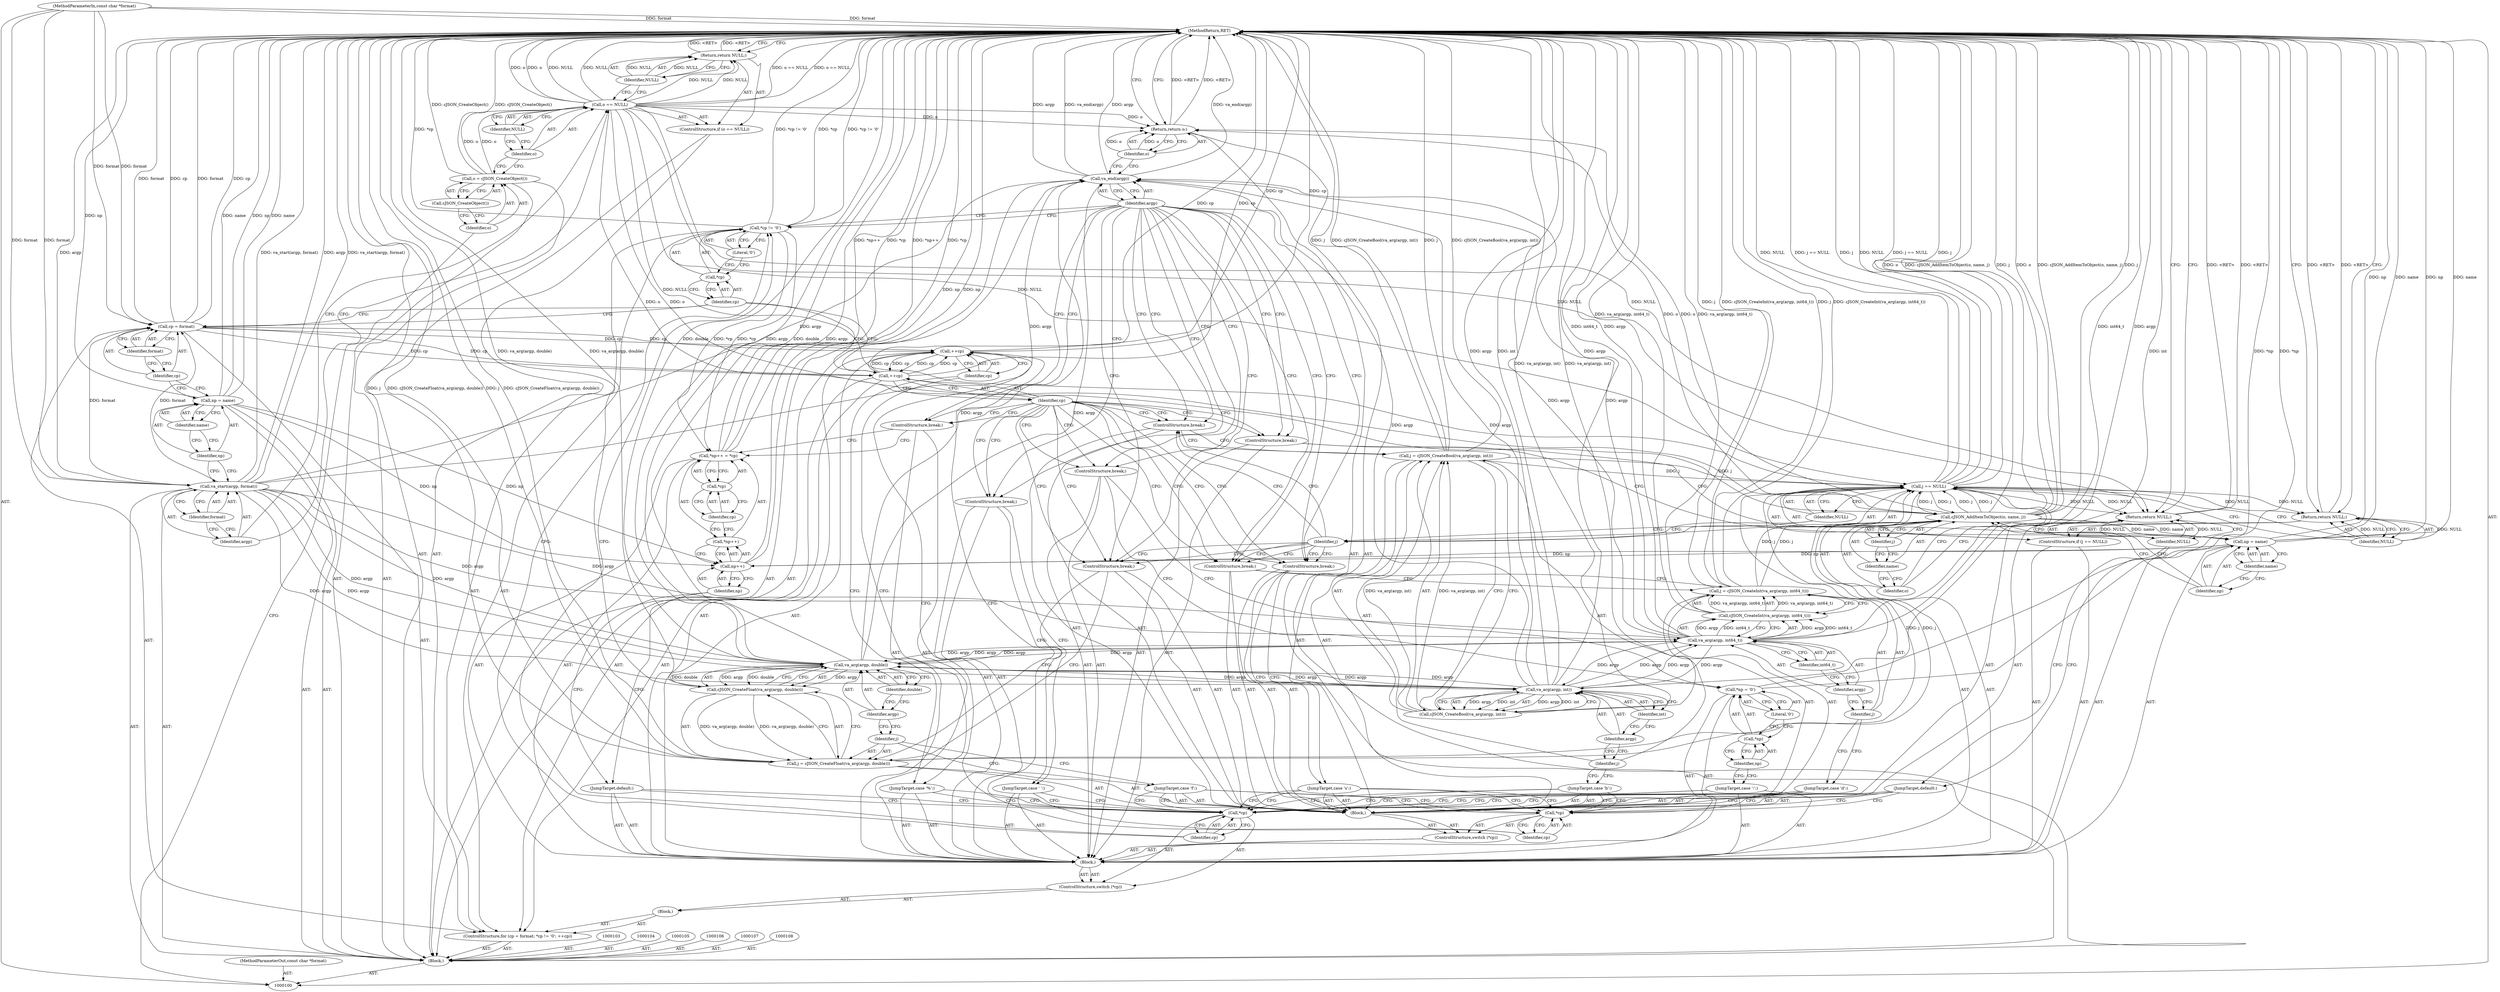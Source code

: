 digraph "1_iperf_91f2fa59e8ed80dfbf400add0164ee0e508e412a_52" {
"1000209" [label="(MethodReturn,RET)"];
"1000101" [label="(MethodParameterIn,const char *format)"];
"1000282" [label="(MethodParameterOut,const char *format)"];
"1000109" [label="(Call,o = cJSON_CreateObject())"];
"1000110" [label="(Identifier,o)"];
"1000111" [label="(Call,cJSON_CreateObject())"];
"1000115" [label="(Identifier,NULL)"];
"1000112" [label="(ControlStructure,if (o == NULL))"];
"1000113" [label="(Call,o == NULL)"];
"1000114" [label="(Identifier,o)"];
"1000117" [label="(Identifier,NULL)"];
"1000116" [label="(Return,return NULL;)"];
"1000119" [label="(Identifier,argp)"];
"1000120" [label="(Identifier,format)"];
"1000118" [label="(Call,va_start(argp, format))"];
"1000121" [label="(Call,np = name)"];
"1000122" [label="(Identifier,np)"];
"1000123" [label="(Identifier,name)"];
"1000127" [label="(Identifier,format)"];
"1000128" [label="(Call,*cp != '\0')"];
"1000129" [label="(Call,*cp)"];
"1000130" [label="(Identifier,cp)"];
"1000131" [label="(Literal,'\0')"];
"1000132" [label="(Call,++cp)"];
"1000133" [label="(Identifier,cp)"];
"1000124" [label="(ControlStructure,for (cp = format; *cp != '\0'; ++cp))"];
"1000134" [label="(Block,)"];
"1000125" [label="(Call,cp = format)"];
"1000126" [label="(Identifier,cp)"];
"1000135" [label="(ControlStructure,switch (*cp))"];
"1000137" [label="(Identifier,cp)"];
"1000138" [label="(Block,)"];
"1000136" [label="(Call,*cp)"];
"1000139" [label="(JumpTarget,case ' ':)"];
"1000140" [label="(ControlStructure,break;)"];
"1000141" [label="(JumpTarget,case ':':)"];
"1000102" [label="(Block,)"];
"1000145" [label="(Literal,'\0')"];
"1000142" [label="(Call,*np = '\0')"];
"1000143" [label="(Call,*np)"];
"1000144" [label="(Identifier,np)"];
"1000146" [label="(ControlStructure,break;)"];
"1000147" [label="(JumpTarget,case '%':)"];
"1000148" [label="(Call,++cp)"];
"1000149" [label="(Identifier,cp)"];
"1000151" [label="(Call,*cp)"];
"1000152" [label="(Identifier,cp)"];
"1000153" [label="(Block,)"];
"1000150" [label="(ControlStructure,switch (*cp))"];
"1000154" [label="(JumpTarget,case 'b':)"];
"1000158" [label="(Call,va_arg(argp, int))"];
"1000155" [label="(Call,j = cJSON_CreateBool(va_arg(argp, int)))"];
"1000156" [label="(Identifier,j)"];
"1000159" [label="(Identifier,argp)"];
"1000160" [label="(Identifier,int)"];
"1000157" [label="(Call,cJSON_CreateBool(va_arg(argp, int)))"];
"1000161" [label="(ControlStructure,break;)"];
"1000162" [label="(JumpTarget,case 'd':)"];
"1000163" [label="(Call,j = cJSON_CreateInt(va_arg(argp, int64_t)))"];
"1000164" [label="(Identifier,j)"];
"1000166" [label="(Call,va_arg(argp, int64_t))"];
"1000167" [label="(Identifier,argp)"];
"1000168" [label="(Identifier,int64_t)"];
"1000165" [label="(Call,cJSON_CreateInt(va_arg(argp, int64_t)))"];
"1000169" [label="(ControlStructure,break;)"];
"1000170" [label="(JumpTarget,case 'f':)"];
"1000171" [label="(Call,j = cJSON_CreateFloat(va_arg(argp, double)))"];
"1000172" [label="(Identifier,j)"];
"1000174" [label="(Call,va_arg(argp, double))"];
"1000175" [label="(Identifier,argp)"];
"1000176" [label="(Identifier,double)"];
"1000173" [label="(Call,cJSON_CreateFloat(va_arg(argp, double)))"];
"1000177" [label="(ControlStructure,break;)"];
"1000178" [label="(JumpTarget,case 's':)"];
"1000179" [label="(ControlStructure,break;)"];
"1000180" [label="(JumpTarget,default:)"];
"1000181" [label="(Return,return NULL;)"];
"1000182" [label="(Identifier,NULL)"];
"1000186" [label="(Identifier,NULL)"];
"1000183" [label="(ControlStructure,if (j == NULL))"];
"1000184" [label="(Call,j == NULL)"];
"1000185" [label="(Identifier,j)"];
"1000187" [label="(Return,return NULL;)"];
"1000188" [label="(Identifier,NULL)"];
"1000190" [label="(Identifier,o)"];
"1000191" [label="(Identifier,name)"];
"1000192" [label="(Identifier,j)"];
"1000189" [label="(Call,cJSON_AddItemToObject(o, name, j))"];
"1000195" [label="(Identifier,name)"];
"1000193" [label="(Call,np = name)"];
"1000194" [label="(Identifier,np)"];
"1000196" [label="(ControlStructure,break;)"];
"1000197" [label="(JumpTarget,default:)"];
"1000202" [label="(Call,*cp)"];
"1000203" [label="(Identifier,cp)"];
"1000198" [label="(Call,*np++ = *cp)"];
"1000199" [label="(Call,*np++)"];
"1000200" [label="(Call,np++)"];
"1000201" [label="(Identifier,np)"];
"1000204" [label="(ControlStructure,break;)"];
"1000206" [label="(Identifier,argp)"];
"1000205" [label="(Call,va_end(argp))"];
"1000208" [label="(Identifier,o)"];
"1000207" [label="(Return,return o;)"];
"1000209" -> "1000100"  [label="AST: "];
"1000209" -> "1000116"  [label="CFG: "];
"1000209" -> "1000181"  [label="CFG: "];
"1000209" -> "1000187"  [label="CFG: "];
"1000209" -> "1000207"  [label="CFG: "];
"1000187" -> "1000209"  [label="DDG: <RET>"];
"1000116" -> "1000209"  [label="DDG: <RET>"];
"1000181" -> "1000209"  [label="DDG: <RET>"];
"1000158" -> "1000209"  [label="DDG: argp"];
"1000158" -> "1000209"  [label="DDG: int"];
"1000184" -> "1000209"  [label="DDG: j"];
"1000184" -> "1000209"  [label="DDG: NULL"];
"1000184" -> "1000209"  [label="DDG: j == NULL"];
"1000189" -> "1000209"  [label="DDG: o"];
"1000189" -> "1000209"  [label="DDG: cJSON_AddItemToObject(o, name, j)"];
"1000189" -> "1000209"  [label="DDG: j"];
"1000125" -> "1000209"  [label="DDG: format"];
"1000125" -> "1000209"  [label="DDG: cp"];
"1000118" -> "1000209"  [label="DDG: va_start(argp, format)"];
"1000118" -> "1000209"  [label="DDG: argp"];
"1000132" -> "1000209"  [label="DDG: cp"];
"1000198" -> "1000209"  [label="DDG: *np++"];
"1000198" -> "1000209"  [label="DDG: *cp"];
"1000166" -> "1000209"  [label="DDG: int64_t"];
"1000166" -> "1000209"  [label="DDG: argp"];
"1000163" -> "1000209"  [label="DDG: j"];
"1000163" -> "1000209"  [label="DDG: cJSON_CreateInt(va_arg(argp, int64_t))"];
"1000171" -> "1000209"  [label="DDG: j"];
"1000171" -> "1000209"  [label="DDG: cJSON_CreateFloat(va_arg(argp, double))"];
"1000193" -> "1000209"  [label="DDG: np"];
"1000193" -> "1000209"  [label="DDG: name"];
"1000200" -> "1000209"  [label="DDG: np"];
"1000155" -> "1000209"  [label="DDG: cJSON_CreateBool(va_arg(argp, int))"];
"1000155" -> "1000209"  [label="DDG: j"];
"1000113" -> "1000209"  [label="DDG: o"];
"1000113" -> "1000209"  [label="DDG: NULL"];
"1000113" -> "1000209"  [label="DDG: o == NULL"];
"1000205" -> "1000209"  [label="DDG: argp"];
"1000205" -> "1000209"  [label="DDG: va_end(argp)"];
"1000121" -> "1000209"  [label="DDG: name"];
"1000121" -> "1000209"  [label="DDG: np"];
"1000165" -> "1000209"  [label="DDG: va_arg(argp, int64_t)"];
"1000128" -> "1000209"  [label="DDG: *cp"];
"1000128" -> "1000209"  [label="DDG: *cp != '\0'"];
"1000157" -> "1000209"  [label="DDG: va_arg(argp, int)"];
"1000148" -> "1000209"  [label="DDG: cp"];
"1000174" -> "1000209"  [label="DDG: double"];
"1000174" -> "1000209"  [label="DDG: argp"];
"1000101" -> "1000209"  [label="DDG: format"];
"1000142" -> "1000209"  [label="DDG: *np"];
"1000109" -> "1000209"  [label="DDG: cJSON_CreateObject()"];
"1000173" -> "1000209"  [label="DDG: va_arg(argp, double)"];
"1000207" -> "1000209"  [label="DDG: <RET>"];
"1000101" -> "1000100"  [label="AST: "];
"1000101" -> "1000209"  [label="DDG: format"];
"1000101" -> "1000118"  [label="DDG: format"];
"1000101" -> "1000125"  [label="DDG: format"];
"1000282" -> "1000100"  [label="AST: "];
"1000109" -> "1000102"  [label="AST: "];
"1000109" -> "1000111"  [label="CFG: "];
"1000110" -> "1000109"  [label="AST: "];
"1000111" -> "1000109"  [label="AST: "];
"1000114" -> "1000109"  [label="CFG: "];
"1000109" -> "1000209"  [label="DDG: cJSON_CreateObject()"];
"1000109" -> "1000113"  [label="DDG: o"];
"1000110" -> "1000109"  [label="AST: "];
"1000110" -> "1000100"  [label="CFG: "];
"1000111" -> "1000110"  [label="CFG: "];
"1000111" -> "1000109"  [label="AST: "];
"1000111" -> "1000110"  [label="CFG: "];
"1000109" -> "1000111"  [label="CFG: "];
"1000115" -> "1000113"  [label="AST: "];
"1000115" -> "1000114"  [label="CFG: "];
"1000113" -> "1000115"  [label="CFG: "];
"1000112" -> "1000102"  [label="AST: "];
"1000113" -> "1000112"  [label="AST: "];
"1000116" -> "1000112"  [label="AST: "];
"1000113" -> "1000112"  [label="AST: "];
"1000113" -> "1000115"  [label="CFG: "];
"1000114" -> "1000113"  [label="AST: "];
"1000115" -> "1000113"  [label="AST: "];
"1000117" -> "1000113"  [label="CFG: "];
"1000119" -> "1000113"  [label="CFG: "];
"1000113" -> "1000209"  [label="DDG: o"];
"1000113" -> "1000209"  [label="DDG: NULL"];
"1000113" -> "1000209"  [label="DDG: o == NULL"];
"1000109" -> "1000113"  [label="DDG: o"];
"1000113" -> "1000116"  [label="DDG: NULL"];
"1000113" -> "1000181"  [label="DDG: NULL"];
"1000113" -> "1000184"  [label="DDG: NULL"];
"1000113" -> "1000189"  [label="DDG: o"];
"1000113" -> "1000207"  [label="DDG: o"];
"1000114" -> "1000113"  [label="AST: "];
"1000114" -> "1000109"  [label="CFG: "];
"1000115" -> "1000114"  [label="CFG: "];
"1000117" -> "1000116"  [label="AST: "];
"1000117" -> "1000113"  [label="CFG: "];
"1000116" -> "1000117"  [label="CFG: "];
"1000117" -> "1000116"  [label="DDG: NULL"];
"1000116" -> "1000112"  [label="AST: "];
"1000116" -> "1000117"  [label="CFG: "];
"1000117" -> "1000116"  [label="AST: "];
"1000209" -> "1000116"  [label="CFG: "];
"1000116" -> "1000209"  [label="DDG: <RET>"];
"1000117" -> "1000116"  [label="DDG: NULL"];
"1000113" -> "1000116"  [label="DDG: NULL"];
"1000119" -> "1000118"  [label="AST: "];
"1000119" -> "1000113"  [label="CFG: "];
"1000120" -> "1000119"  [label="CFG: "];
"1000120" -> "1000118"  [label="AST: "];
"1000120" -> "1000119"  [label="CFG: "];
"1000118" -> "1000120"  [label="CFG: "];
"1000118" -> "1000102"  [label="AST: "];
"1000118" -> "1000120"  [label="CFG: "];
"1000119" -> "1000118"  [label="AST: "];
"1000120" -> "1000118"  [label="AST: "];
"1000122" -> "1000118"  [label="CFG: "];
"1000118" -> "1000209"  [label="DDG: va_start(argp, format)"];
"1000118" -> "1000209"  [label="DDG: argp"];
"1000101" -> "1000118"  [label="DDG: format"];
"1000118" -> "1000125"  [label="DDG: format"];
"1000118" -> "1000158"  [label="DDG: argp"];
"1000118" -> "1000166"  [label="DDG: argp"];
"1000118" -> "1000174"  [label="DDG: argp"];
"1000118" -> "1000205"  [label="DDG: argp"];
"1000121" -> "1000102"  [label="AST: "];
"1000121" -> "1000123"  [label="CFG: "];
"1000122" -> "1000121"  [label="AST: "];
"1000123" -> "1000121"  [label="AST: "];
"1000126" -> "1000121"  [label="CFG: "];
"1000121" -> "1000209"  [label="DDG: name"];
"1000121" -> "1000209"  [label="DDG: np"];
"1000121" -> "1000200"  [label="DDG: np"];
"1000122" -> "1000121"  [label="AST: "];
"1000122" -> "1000118"  [label="CFG: "];
"1000123" -> "1000122"  [label="CFG: "];
"1000123" -> "1000121"  [label="AST: "];
"1000123" -> "1000122"  [label="CFG: "];
"1000121" -> "1000123"  [label="CFG: "];
"1000127" -> "1000125"  [label="AST: "];
"1000127" -> "1000126"  [label="CFG: "];
"1000125" -> "1000127"  [label="CFG: "];
"1000128" -> "1000124"  [label="AST: "];
"1000128" -> "1000131"  [label="CFG: "];
"1000129" -> "1000128"  [label="AST: "];
"1000131" -> "1000128"  [label="AST: "];
"1000137" -> "1000128"  [label="CFG: "];
"1000206" -> "1000128"  [label="CFG: "];
"1000128" -> "1000209"  [label="DDG: *cp"];
"1000128" -> "1000209"  [label="DDG: *cp != '\0'"];
"1000128" -> "1000198"  [label="DDG: *cp"];
"1000129" -> "1000128"  [label="AST: "];
"1000129" -> "1000130"  [label="CFG: "];
"1000130" -> "1000129"  [label="AST: "];
"1000131" -> "1000129"  [label="CFG: "];
"1000130" -> "1000129"  [label="AST: "];
"1000130" -> "1000125"  [label="CFG: "];
"1000130" -> "1000132"  [label="CFG: "];
"1000129" -> "1000130"  [label="CFG: "];
"1000131" -> "1000128"  [label="AST: "];
"1000131" -> "1000129"  [label="CFG: "];
"1000128" -> "1000131"  [label="CFG: "];
"1000132" -> "1000124"  [label="AST: "];
"1000132" -> "1000133"  [label="CFG: "];
"1000133" -> "1000132"  [label="AST: "];
"1000130" -> "1000132"  [label="CFG: "];
"1000132" -> "1000209"  [label="DDG: cp"];
"1000125" -> "1000132"  [label="DDG: cp"];
"1000148" -> "1000132"  [label="DDG: cp"];
"1000132" -> "1000148"  [label="DDG: cp"];
"1000133" -> "1000132"  [label="AST: "];
"1000133" -> "1000140"  [label="CFG: "];
"1000133" -> "1000146"  [label="CFG: "];
"1000133" -> "1000161"  [label="CFG: "];
"1000133" -> "1000169"  [label="CFG: "];
"1000133" -> "1000177"  [label="CFG: "];
"1000133" -> "1000179"  [label="CFG: "];
"1000133" -> "1000196"  [label="CFG: "];
"1000133" -> "1000204"  [label="CFG: "];
"1000132" -> "1000133"  [label="CFG: "];
"1000124" -> "1000102"  [label="AST: "];
"1000125" -> "1000124"  [label="AST: "];
"1000128" -> "1000124"  [label="AST: "];
"1000132" -> "1000124"  [label="AST: "];
"1000134" -> "1000124"  [label="AST: "];
"1000134" -> "1000124"  [label="AST: "];
"1000135" -> "1000134"  [label="AST: "];
"1000125" -> "1000124"  [label="AST: "];
"1000125" -> "1000127"  [label="CFG: "];
"1000126" -> "1000125"  [label="AST: "];
"1000127" -> "1000125"  [label="AST: "];
"1000130" -> "1000125"  [label="CFG: "];
"1000125" -> "1000209"  [label="DDG: format"];
"1000125" -> "1000209"  [label="DDG: cp"];
"1000118" -> "1000125"  [label="DDG: format"];
"1000101" -> "1000125"  [label="DDG: format"];
"1000125" -> "1000132"  [label="DDG: cp"];
"1000125" -> "1000148"  [label="DDG: cp"];
"1000126" -> "1000125"  [label="AST: "];
"1000126" -> "1000121"  [label="CFG: "];
"1000127" -> "1000126"  [label="CFG: "];
"1000135" -> "1000134"  [label="AST: "];
"1000136" -> "1000135"  [label="AST: "];
"1000138" -> "1000135"  [label="AST: "];
"1000137" -> "1000136"  [label="AST: "];
"1000137" -> "1000128"  [label="CFG: "];
"1000136" -> "1000137"  [label="CFG: "];
"1000138" -> "1000135"  [label="AST: "];
"1000139" -> "1000138"  [label="AST: "];
"1000140" -> "1000138"  [label="AST: "];
"1000141" -> "1000138"  [label="AST: "];
"1000142" -> "1000138"  [label="AST: "];
"1000146" -> "1000138"  [label="AST: "];
"1000147" -> "1000138"  [label="AST: "];
"1000148" -> "1000138"  [label="AST: "];
"1000150" -> "1000138"  [label="AST: "];
"1000183" -> "1000138"  [label="AST: "];
"1000189" -> "1000138"  [label="AST: "];
"1000193" -> "1000138"  [label="AST: "];
"1000196" -> "1000138"  [label="AST: "];
"1000197" -> "1000138"  [label="AST: "];
"1000198" -> "1000138"  [label="AST: "];
"1000204" -> "1000138"  [label="AST: "];
"1000136" -> "1000135"  [label="AST: "];
"1000136" -> "1000137"  [label="CFG: "];
"1000137" -> "1000136"  [label="AST: "];
"1000139" -> "1000136"  [label="CFG: "];
"1000141" -> "1000136"  [label="CFG: "];
"1000147" -> "1000136"  [label="CFG: "];
"1000154" -> "1000136"  [label="CFG: "];
"1000162" -> "1000136"  [label="CFG: "];
"1000170" -> "1000136"  [label="CFG: "];
"1000178" -> "1000136"  [label="CFG: "];
"1000180" -> "1000136"  [label="CFG: "];
"1000197" -> "1000136"  [label="CFG: "];
"1000139" -> "1000138"  [label="AST: "];
"1000139" -> "1000136"  [label="CFG: "];
"1000140" -> "1000139"  [label="CFG: "];
"1000140" -> "1000138"  [label="AST: "];
"1000140" -> "1000139"  [label="CFG: "];
"1000133" -> "1000140"  [label="CFG: "];
"1000206" -> "1000140"  [label="CFG: "];
"1000141" -> "1000138"  [label="AST: "];
"1000141" -> "1000136"  [label="CFG: "];
"1000144" -> "1000141"  [label="CFG: "];
"1000102" -> "1000100"  [label="AST: "];
"1000103" -> "1000102"  [label="AST: "];
"1000104" -> "1000102"  [label="AST: "];
"1000105" -> "1000102"  [label="AST: "];
"1000106" -> "1000102"  [label="AST: "];
"1000107" -> "1000102"  [label="AST: "];
"1000108" -> "1000102"  [label="AST: "];
"1000109" -> "1000102"  [label="AST: "];
"1000112" -> "1000102"  [label="AST: "];
"1000118" -> "1000102"  [label="AST: "];
"1000121" -> "1000102"  [label="AST: "];
"1000124" -> "1000102"  [label="AST: "];
"1000205" -> "1000102"  [label="AST: "];
"1000207" -> "1000102"  [label="AST: "];
"1000145" -> "1000142"  [label="AST: "];
"1000145" -> "1000143"  [label="CFG: "];
"1000142" -> "1000145"  [label="CFG: "];
"1000142" -> "1000138"  [label="AST: "];
"1000142" -> "1000145"  [label="CFG: "];
"1000143" -> "1000142"  [label="AST: "];
"1000145" -> "1000142"  [label="AST: "];
"1000146" -> "1000142"  [label="CFG: "];
"1000142" -> "1000209"  [label="DDG: *np"];
"1000143" -> "1000142"  [label="AST: "];
"1000143" -> "1000144"  [label="CFG: "];
"1000144" -> "1000143"  [label="AST: "];
"1000145" -> "1000143"  [label="CFG: "];
"1000144" -> "1000143"  [label="AST: "];
"1000144" -> "1000141"  [label="CFG: "];
"1000143" -> "1000144"  [label="CFG: "];
"1000146" -> "1000138"  [label="AST: "];
"1000146" -> "1000142"  [label="CFG: "];
"1000133" -> "1000146"  [label="CFG: "];
"1000206" -> "1000146"  [label="CFG: "];
"1000147" -> "1000138"  [label="AST: "];
"1000147" -> "1000136"  [label="CFG: "];
"1000149" -> "1000147"  [label="CFG: "];
"1000148" -> "1000138"  [label="AST: "];
"1000148" -> "1000149"  [label="CFG: "];
"1000149" -> "1000148"  [label="AST: "];
"1000152" -> "1000148"  [label="CFG: "];
"1000148" -> "1000209"  [label="DDG: cp"];
"1000148" -> "1000132"  [label="DDG: cp"];
"1000125" -> "1000148"  [label="DDG: cp"];
"1000132" -> "1000148"  [label="DDG: cp"];
"1000149" -> "1000148"  [label="AST: "];
"1000149" -> "1000147"  [label="CFG: "];
"1000148" -> "1000149"  [label="CFG: "];
"1000151" -> "1000150"  [label="AST: "];
"1000151" -> "1000152"  [label="CFG: "];
"1000152" -> "1000151"  [label="AST: "];
"1000154" -> "1000151"  [label="CFG: "];
"1000162" -> "1000151"  [label="CFG: "];
"1000170" -> "1000151"  [label="CFG: "];
"1000178" -> "1000151"  [label="CFG: "];
"1000180" -> "1000151"  [label="CFG: "];
"1000152" -> "1000151"  [label="AST: "];
"1000152" -> "1000148"  [label="CFG: "];
"1000151" -> "1000152"  [label="CFG: "];
"1000153" -> "1000150"  [label="AST: "];
"1000154" -> "1000153"  [label="AST: "];
"1000155" -> "1000153"  [label="AST: "];
"1000161" -> "1000153"  [label="AST: "];
"1000162" -> "1000153"  [label="AST: "];
"1000163" -> "1000153"  [label="AST: "];
"1000169" -> "1000153"  [label="AST: "];
"1000170" -> "1000153"  [label="AST: "];
"1000171" -> "1000153"  [label="AST: "];
"1000177" -> "1000153"  [label="AST: "];
"1000178" -> "1000153"  [label="AST: "];
"1000179" -> "1000153"  [label="AST: "];
"1000180" -> "1000153"  [label="AST: "];
"1000181" -> "1000153"  [label="AST: "];
"1000150" -> "1000138"  [label="AST: "];
"1000151" -> "1000150"  [label="AST: "];
"1000153" -> "1000150"  [label="AST: "];
"1000154" -> "1000153"  [label="AST: "];
"1000154" -> "1000136"  [label="CFG: "];
"1000154" -> "1000151"  [label="CFG: "];
"1000156" -> "1000154"  [label="CFG: "];
"1000158" -> "1000157"  [label="AST: "];
"1000158" -> "1000160"  [label="CFG: "];
"1000159" -> "1000158"  [label="AST: "];
"1000160" -> "1000158"  [label="AST: "];
"1000157" -> "1000158"  [label="CFG: "];
"1000158" -> "1000209"  [label="DDG: argp"];
"1000158" -> "1000209"  [label="DDG: int"];
"1000158" -> "1000157"  [label="DDG: argp"];
"1000158" -> "1000157"  [label="DDG: int"];
"1000166" -> "1000158"  [label="DDG: argp"];
"1000118" -> "1000158"  [label="DDG: argp"];
"1000174" -> "1000158"  [label="DDG: argp"];
"1000158" -> "1000166"  [label="DDG: argp"];
"1000158" -> "1000174"  [label="DDG: argp"];
"1000158" -> "1000205"  [label="DDG: argp"];
"1000155" -> "1000153"  [label="AST: "];
"1000155" -> "1000157"  [label="CFG: "];
"1000156" -> "1000155"  [label="AST: "];
"1000157" -> "1000155"  [label="AST: "];
"1000161" -> "1000155"  [label="CFG: "];
"1000155" -> "1000209"  [label="DDG: cJSON_CreateBool(va_arg(argp, int))"];
"1000155" -> "1000209"  [label="DDG: j"];
"1000157" -> "1000155"  [label="DDG: va_arg(argp, int)"];
"1000155" -> "1000184"  [label="DDG: j"];
"1000156" -> "1000155"  [label="AST: "];
"1000156" -> "1000154"  [label="CFG: "];
"1000159" -> "1000156"  [label="CFG: "];
"1000159" -> "1000158"  [label="AST: "];
"1000159" -> "1000156"  [label="CFG: "];
"1000160" -> "1000159"  [label="CFG: "];
"1000160" -> "1000158"  [label="AST: "];
"1000160" -> "1000159"  [label="CFG: "];
"1000158" -> "1000160"  [label="CFG: "];
"1000157" -> "1000155"  [label="AST: "];
"1000157" -> "1000158"  [label="CFG: "];
"1000158" -> "1000157"  [label="AST: "];
"1000155" -> "1000157"  [label="CFG: "];
"1000157" -> "1000209"  [label="DDG: va_arg(argp, int)"];
"1000157" -> "1000155"  [label="DDG: va_arg(argp, int)"];
"1000158" -> "1000157"  [label="DDG: argp"];
"1000158" -> "1000157"  [label="DDG: int"];
"1000161" -> "1000153"  [label="AST: "];
"1000161" -> "1000155"  [label="CFG: "];
"1000185" -> "1000161"  [label="CFG: "];
"1000133" -> "1000161"  [label="CFG: "];
"1000206" -> "1000161"  [label="CFG: "];
"1000162" -> "1000153"  [label="AST: "];
"1000162" -> "1000136"  [label="CFG: "];
"1000162" -> "1000151"  [label="CFG: "];
"1000164" -> "1000162"  [label="CFG: "];
"1000163" -> "1000153"  [label="AST: "];
"1000163" -> "1000165"  [label="CFG: "];
"1000164" -> "1000163"  [label="AST: "];
"1000165" -> "1000163"  [label="AST: "];
"1000169" -> "1000163"  [label="CFG: "];
"1000163" -> "1000209"  [label="DDG: j"];
"1000163" -> "1000209"  [label="DDG: cJSON_CreateInt(va_arg(argp, int64_t))"];
"1000165" -> "1000163"  [label="DDG: va_arg(argp, int64_t)"];
"1000163" -> "1000184"  [label="DDG: j"];
"1000164" -> "1000163"  [label="AST: "];
"1000164" -> "1000162"  [label="CFG: "];
"1000167" -> "1000164"  [label="CFG: "];
"1000166" -> "1000165"  [label="AST: "];
"1000166" -> "1000168"  [label="CFG: "];
"1000167" -> "1000166"  [label="AST: "];
"1000168" -> "1000166"  [label="AST: "];
"1000165" -> "1000166"  [label="CFG: "];
"1000166" -> "1000209"  [label="DDG: int64_t"];
"1000166" -> "1000209"  [label="DDG: argp"];
"1000166" -> "1000158"  [label="DDG: argp"];
"1000166" -> "1000165"  [label="DDG: argp"];
"1000166" -> "1000165"  [label="DDG: int64_t"];
"1000158" -> "1000166"  [label="DDG: argp"];
"1000118" -> "1000166"  [label="DDG: argp"];
"1000174" -> "1000166"  [label="DDG: argp"];
"1000166" -> "1000174"  [label="DDG: argp"];
"1000166" -> "1000205"  [label="DDG: argp"];
"1000167" -> "1000166"  [label="AST: "];
"1000167" -> "1000164"  [label="CFG: "];
"1000168" -> "1000167"  [label="CFG: "];
"1000168" -> "1000166"  [label="AST: "];
"1000168" -> "1000167"  [label="CFG: "];
"1000166" -> "1000168"  [label="CFG: "];
"1000165" -> "1000163"  [label="AST: "];
"1000165" -> "1000166"  [label="CFG: "];
"1000166" -> "1000165"  [label="AST: "];
"1000163" -> "1000165"  [label="CFG: "];
"1000165" -> "1000209"  [label="DDG: va_arg(argp, int64_t)"];
"1000165" -> "1000163"  [label="DDG: va_arg(argp, int64_t)"];
"1000166" -> "1000165"  [label="DDG: argp"];
"1000166" -> "1000165"  [label="DDG: int64_t"];
"1000169" -> "1000153"  [label="AST: "];
"1000169" -> "1000163"  [label="CFG: "];
"1000185" -> "1000169"  [label="CFG: "];
"1000133" -> "1000169"  [label="CFG: "];
"1000206" -> "1000169"  [label="CFG: "];
"1000170" -> "1000153"  [label="AST: "];
"1000170" -> "1000136"  [label="CFG: "];
"1000170" -> "1000151"  [label="CFG: "];
"1000172" -> "1000170"  [label="CFG: "];
"1000171" -> "1000153"  [label="AST: "];
"1000171" -> "1000173"  [label="CFG: "];
"1000172" -> "1000171"  [label="AST: "];
"1000173" -> "1000171"  [label="AST: "];
"1000177" -> "1000171"  [label="CFG: "];
"1000171" -> "1000209"  [label="DDG: j"];
"1000171" -> "1000209"  [label="DDG: cJSON_CreateFloat(va_arg(argp, double))"];
"1000173" -> "1000171"  [label="DDG: va_arg(argp, double)"];
"1000171" -> "1000184"  [label="DDG: j"];
"1000172" -> "1000171"  [label="AST: "];
"1000172" -> "1000170"  [label="CFG: "];
"1000175" -> "1000172"  [label="CFG: "];
"1000174" -> "1000173"  [label="AST: "];
"1000174" -> "1000176"  [label="CFG: "];
"1000175" -> "1000174"  [label="AST: "];
"1000176" -> "1000174"  [label="AST: "];
"1000173" -> "1000174"  [label="CFG: "];
"1000174" -> "1000209"  [label="DDG: double"];
"1000174" -> "1000209"  [label="DDG: argp"];
"1000174" -> "1000158"  [label="DDG: argp"];
"1000174" -> "1000166"  [label="DDG: argp"];
"1000174" -> "1000173"  [label="DDG: argp"];
"1000174" -> "1000173"  [label="DDG: double"];
"1000158" -> "1000174"  [label="DDG: argp"];
"1000166" -> "1000174"  [label="DDG: argp"];
"1000118" -> "1000174"  [label="DDG: argp"];
"1000174" -> "1000205"  [label="DDG: argp"];
"1000175" -> "1000174"  [label="AST: "];
"1000175" -> "1000172"  [label="CFG: "];
"1000176" -> "1000175"  [label="CFG: "];
"1000176" -> "1000174"  [label="AST: "];
"1000176" -> "1000175"  [label="CFG: "];
"1000174" -> "1000176"  [label="CFG: "];
"1000173" -> "1000171"  [label="AST: "];
"1000173" -> "1000174"  [label="CFG: "];
"1000174" -> "1000173"  [label="AST: "];
"1000171" -> "1000173"  [label="CFG: "];
"1000173" -> "1000209"  [label="DDG: va_arg(argp, double)"];
"1000173" -> "1000171"  [label="DDG: va_arg(argp, double)"];
"1000174" -> "1000173"  [label="DDG: argp"];
"1000174" -> "1000173"  [label="DDG: double"];
"1000177" -> "1000153"  [label="AST: "];
"1000177" -> "1000171"  [label="CFG: "];
"1000185" -> "1000177"  [label="CFG: "];
"1000133" -> "1000177"  [label="CFG: "];
"1000206" -> "1000177"  [label="CFG: "];
"1000178" -> "1000153"  [label="AST: "];
"1000178" -> "1000136"  [label="CFG: "];
"1000178" -> "1000151"  [label="CFG: "];
"1000179" -> "1000178"  [label="CFG: "];
"1000179" -> "1000153"  [label="AST: "];
"1000179" -> "1000178"  [label="CFG: "];
"1000185" -> "1000179"  [label="CFG: "];
"1000133" -> "1000179"  [label="CFG: "];
"1000206" -> "1000179"  [label="CFG: "];
"1000180" -> "1000153"  [label="AST: "];
"1000180" -> "1000136"  [label="CFG: "];
"1000180" -> "1000151"  [label="CFG: "];
"1000182" -> "1000180"  [label="CFG: "];
"1000181" -> "1000153"  [label="AST: "];
"1000181" -> "1000182"  [label="CFG: "];
"1000182" -> "1000181"  [label="AST: "];
"1000209" -> "1000181"  [label="CFG: "];
"1000181" -> "1000209"  [label="DDG: <RET>"];
"1000182" -> "1000181"  [label="DDG: NULL"];
"1000184" -> "1000181"  [label="DDG: NULL"];
"1000113" -> "1000181"  [label="DDG: NULL"];
"1000182" -> "1000181"  [label="AST: "];
"1000182" -> "1000180"  [label="CFG: "];
"1000181" -> "1000182"  [label="CFG: "];
"1000182" -> "1000181"  [label="DDG: NULL"];
"1000186" -> "1000184"  [label="AST: "];
"1000186" -> "1000185"  [label="CFG: "];
"1000184" -> "1000186"  [label="CFG: "];
"1000183" -> "1000138"  [label="AST: "];
"1000184" -> "1000183"  [label="AST: "];
"1000187" -> "1000183"  [label="AST: "];
"1000184" -> "1000183"  [label="AST: "];
"1000184" -> "1000186"  [label="CFG: "];
"1000185" -> "1000184"  [label="AST: "];
"1000186" -> "1000184"  [label="AST: "];
"1000188" -> "1000184"  [label="CFG: "];
"1000190" -> "1000184"  [label="CFG: "];
"1000184" -> "1000209"  [label="DDG: j"];
"1000184" -> "1000209"  [label="DDG: NULL"];
"1000184" -> "1000209"  [label="DDG: j == NULL"];
"1000184" -> "1000181"  [label="DDG: NULL"];
"1000163" -> "1000184"  [label="DDG: j"];
"1000171" -> "1000184"  [label="DDG: j"];
"1000155" -> "1000184"  [label="DDG: j"];
"1000189" -> "1000184"  [label="DDG: j"];
"1000113" -> "1000184"  [label="DDG: NULL"];
"1000184" -> "1000187"  [label="DDG: NULL"];
"1000184" -> "1000189"  [label="DDG: j"];
"1000185" -> "1000184"  [label="AST: "];
"1000185" -> "1000161"  [label="CFG: "];
"1000185" -> "1000169"  [label="CFG: "];
"1000185" -> "1000177"  [label="CFG: "];
"1000185" -> "1000179"  [label="CFG: "];
"1000186" -> "1000185"  [label="CFG: "];
"1000187" -> "1000183"  [label="AST: "];
"1000187" -> "1000188"  [label="CFG: "];
"1000188" -> "1000187"  [label="AST: "];
"1000209" -> "1000187"  [label="CFG: "];
"1000187" -> "1000209"  [label="DDG: <RET>"];
"1000188" -> "1000187"  [label="DDG: NULL"];
"1000184" -> "1000187"  [label="DDG: NULL"];
"1000188" -> "1000187"  [label="AST: "];
"1000188" -> "1000184"  [label="CFG: "];
"1000187" -> "1000188"  [label="CFG: "];
"1000188" -> "1000187"  [label="DDG: NULL"];
"1000190" -> "1000189"  [label="AST: "];
"1000190" -> "1000184"  [label="CFG: "];
"1000191" -> "1000190"  [label="CFG: "];
"1000191" -> "1000189"  [label="AST: "];
"1000191" -> "1000190"  [label="CFG: "];
"1000192" -> "1000191"  [label="CFG: "];
"1000192" -> "1000189"  [label="AST: "];
"1000192" -> "1000191"  [label="CFG: "];
"1000189" -> "1000192"  [label="CFG: "];
"1000189" -> "1000138"  [label="AST: "];
"1000189" -> "1000192"  [label="CFG: "];
"1000190" -> "1000189"  [label="AST: "];
"1000191" -> "1000189"  [label="AST: "];
"1000192" -> "1000189"  [label="AST: "];
"1000194" -> "1000189"  [label="CFG: "];
"1000189" -> "1000209"  [label="DDG: o"];
"1000189" -> "1000209"  [label="DDG: cJSON_AddItemToObject(o, name, j)"];
"1000189" -> "1000209"  [label="DDG: j"];
"1000189" -> "1000184"  [label="DDG: j"];
"1000113" -> "1000189"  [label="DDG: o"];
"1000184" -> "1000189"  [label="DDG: j"];
"1000189" -> "1000193"  [label="DDG: name"];
"1000189" -> "1000207"  [label="DDG: o"];
"1000195" -> "1000193"  [label="AST: "];
"1000195" -> "1000194"  [label="CFG: "];
"1000193" -> "1000195"  [label="CFG: "];
"1000193" -> "1000138"  [label="AST: "];
"1000193" -> "1000195"  [label="CFG: "];
"1000194" -> "1000193"  [label="AST: "];
"1000195" -> "1000193"  [label="AST: "];
"1000196" -> "1000193"  [label="CFG: "];
"1000193" -> "1000209"  [label="DDG: np"];
"1000193" -> "1000209"  [label="DDG: name"];
"1000189" -> "1000193"  [label="DDG: name"];
"1000193" -> "1000200"  [label="DDG: np"];
"1000194" -> "1000193"  [label="AST: "];
"1000194" -> "1000189"  [label="CFG: "];
"1000195" -> "1000194"  [label="CFG: "];
"1000196" -> "1000138"  [label="AST: "];
"1000196" -> "1000193"  [label="CFG: "];
"1000133" -> "1000196"  [label="CFG: "];
"1000206" -> "1000196"  [label="CFG: "];
"1000197" -> "1000138"  [label="AST: "];
"1000197" -> "1000136"  [label="CFG: "];
"1000201" -> "1000197"  [label="CFG: "];
"1000202" -> "1000198"  [label="AST: "];
"1000202" -> "1000203"  [label="CFG: "];
"1000203" -> "1000202"  [label="AST: "];
"1000198" -> "1000202"  [label="CFG: "];
"1000203" -> "1000202"  [label="AST: "];
"1000203" -> "1000199"  [label="CFG: "];
"1000202" -> "1000203"  [label="CFG: "];
"1000198" -> "1000138"  [label="AST: "];
"1000198" -> "1000202"  [label="CFG: "];
"1000199" -> "1000198"  [label="AST: "];
"1000202" -> "1000198"  [label="AST: "];
"1000204" -> "1000198"  [label="CFG: "];
"1000198" -> "1000209"  [label="DDG: *np++"];
"1000198" -> "1000209"  [label="DDG: *cp"];
"1000128" -> "1000198"  [label="DDG: *cp"];
"1000199" -> "1000198"  [label="AST: "];
"1000199" -> "1000200"  [label="CFG: "];
"1000200" -> "1000199"  [label="AST: "];
"1000203" -> "1000199"  [label="CFG: "];
"1000200" -> "1000199"  [label="AST: "];
"1000200" -> "1000201"  [label="CFG: "];
"1000201" -> "1000200"  [label="AST: "];
"1000199" -> "1000200"  [label="CFG: "];
"1000200" -> "1000209"  [label="DDG: np"];
"1000121" -> "1000200"  [label="DDG: np"];
"1000193" -> "1000200"  [label="DDG: np"];
"1000201" -> "1000200"  [label="AST: "];
"1000201" -> "1000197"  [label="CFG: "];
"1000200" -> "1000201"  [label="CFG: "];
"1000204" -> "1000138"  [label="AST: "];
"1000204" -> "1000198"  [label="CFG: "];
"1000133" -> "1000204"  [label="CFG: "];
"1000206" -> "1000204"  [label="CFG: "];
"1000206" -> "1000205"  [label="AST: "];
"1000206" -> "1000128"  [label="CFG: "];
"1000206" -> "1000140"  [label="CFG: "];
"1000206" -> "1000146"  [label="CFG: "];
"1000206" -> "1000161"  [label="CFG: "];
"1000206" -> "1000169"  [label="CFG: "];
"1000206" -> "1000177"  [label="CFG: "];
"1000206" -> "1000179"  [label="CFG: "];
"1000206" -> "1000196"  [label="CFG: "];
"1000206" -> "1000204"  [label="CFG: "];
"1000205" -> "1000206"  [label="CFG: "];
"1000205" -> "1000102"  [label="AST: "];
"1000205" -> "1000206"  [label="CFG: "];
"1000206" -> "1000205"  [label="AST: "];
"1000208" -> "1000205"  [label="CFG: "];
"1000205" -> "1000209"  [label="DDG: argp"];
"1000205" -> "1000209"  [label="DDG: va_end(argp)"];
"1000158" -> "1000205"  [label="DDG: argp"];
"1000166" -> "1000205"  [label="DDG: argp"];
"1000118" -> "1000205"  [label="DDG: argp"];
"1000174" -> "1000205"  [label="DDG: argp"];
"1000208" -> "1000207"  [label="AST: "];
"1000208" -> "1000205"  [label="CFG: "];
"1000207" -> "1000208"  [label="CFG: "];
"1000208" -> "1000207"  [label="DDG: o"];
"1000207" -> "1000102"  [label="AST: "];
"1000207" -> "1000208"  [label="CFG: "];
"1000208" -> "1000207"  [label="AST: "];
"1000209" -> "1000207"  [label="CFG: "];
"1000207" -> "1000209"  [label="DDG: <RET>"];
"1000208" -> "1000207"  [label="DDG: o"];
"1000189" -> "1000207"  [label="DDG: o"];
"1000113" -> "1000207"  [label="DDG: o"];
}
